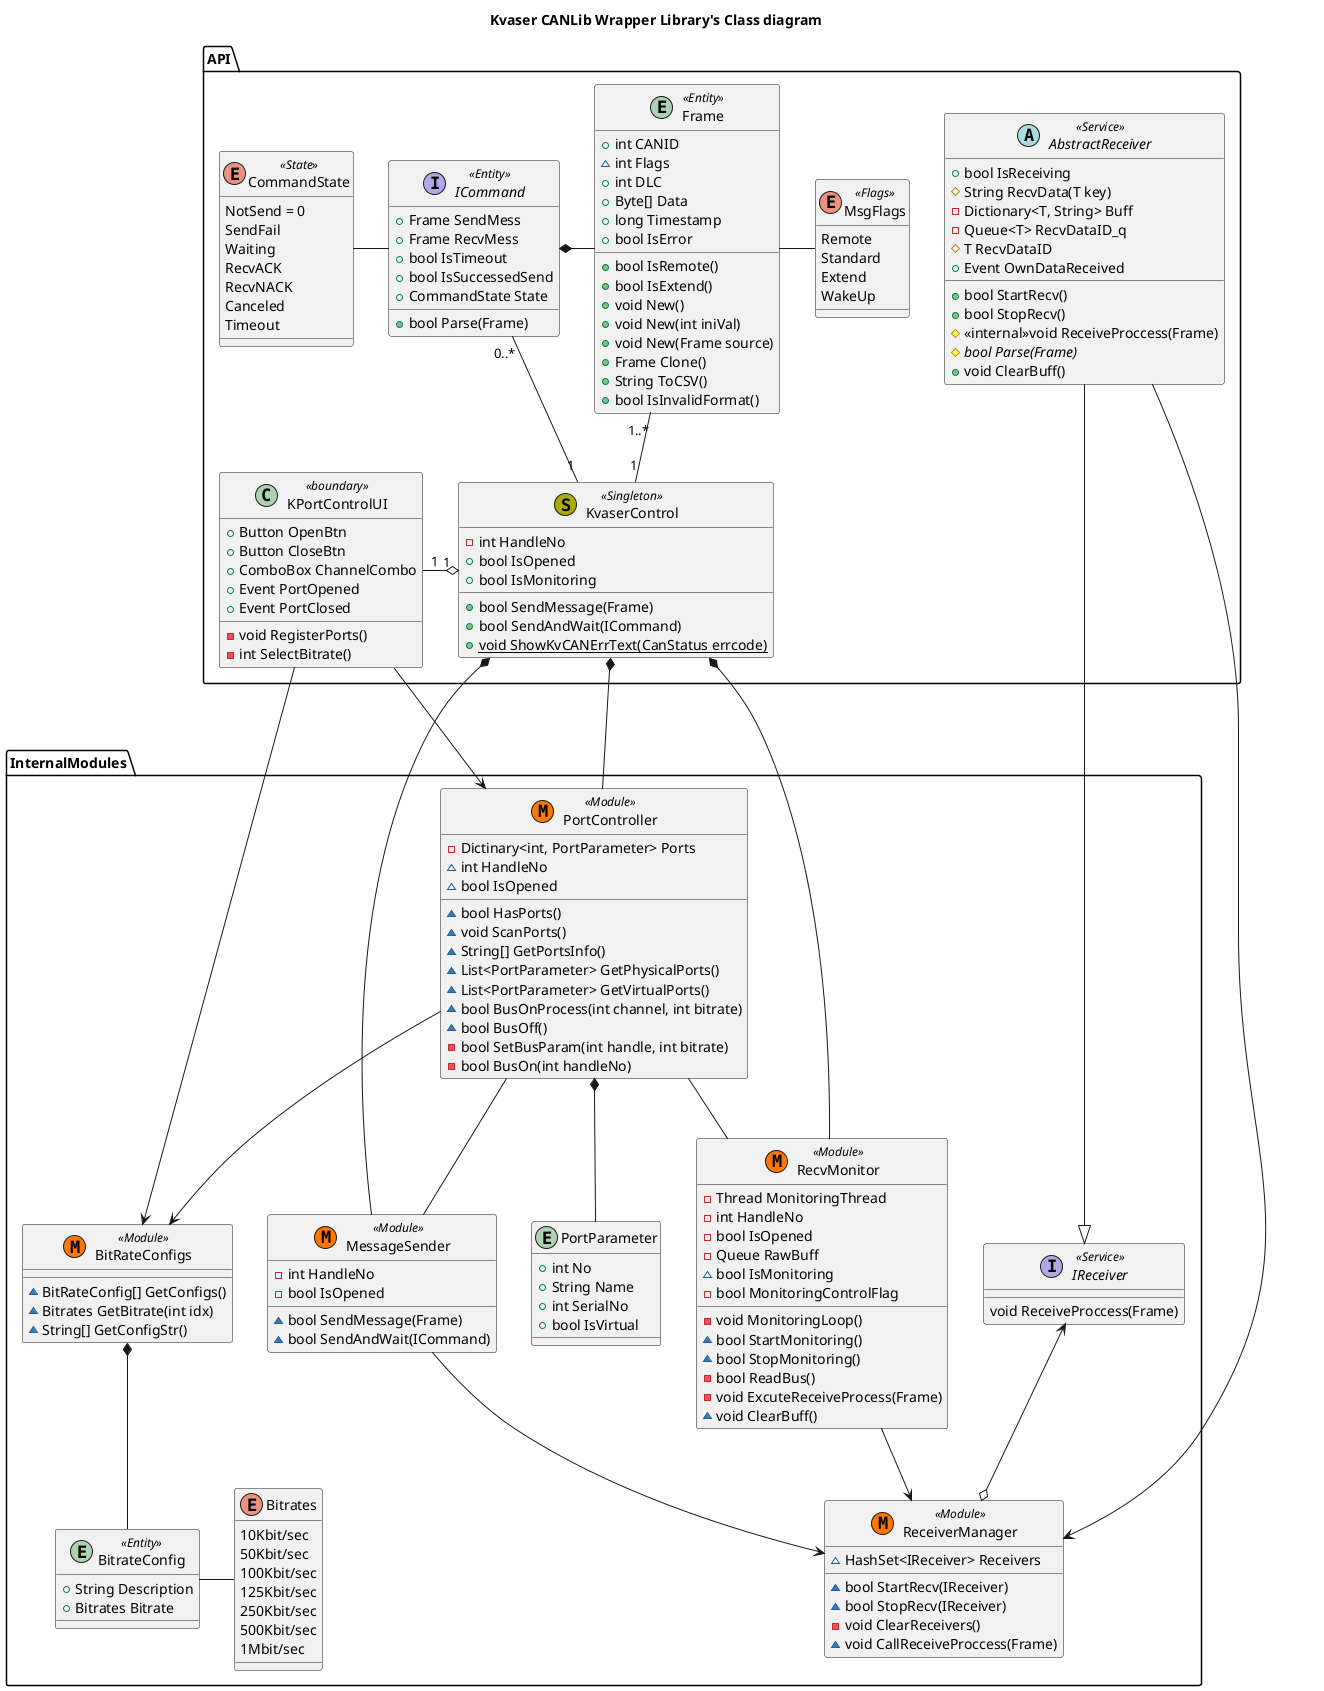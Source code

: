@startuml

title "Kvaser CANLib Wrapper Library's Class diagram"

package API{

    class KPortControlUI<<boundary>>{
        +Button OpenBtn
        +Button CloseBtn
        +ComboBox ChannelCombo
        -void RegisterPorts()
        -int SelectBitrate()
        +Event PortOpened
        +Event PortClosed
    }

    class KvaserControl<< (S, #AAAA00) Singleton>>{
        -int HandleNo
        +bool IsOpened
        +bool IsMonitoring
        
        +bool SendMessage(Frame)
        +bool SendAndWait(ICommand)
        +{static}void ShowKvCANErrText(CanStatus errcode)
    }

    entity Frame<<Entity>>{
        +int CANID
        ~int Flags
        +int DLC
        +Byte[] Data
        +long Timestamp
        +bool IsError
        +bool IsRemote()
        +bool IsExtend()
        +void New()
        +void New(int iniVal)
        +void New(Frame source)
        +Frame Clone()
        +String ToCSV()
        +bool IsInvalidFormat()
    }

    enum MsgFlags<<Flags>>{
        Remote
        Standard
        Extend
        WakeUp
    }

    abstract AbstractReceiver<<Service>>{
        +bool IsReceiving
        #{field}String RecvData(T key)
        -Dictionary<T, String> Buff
        -Queue<T> RecvDataID_q
        #T RecvDataID
        +Event OwnDataReceived
        +bool StartRecv()
        +bool StopRecv()
        #<<internal>>void ReceiveProccess(Frame)
        #{abstract}bool Parse(Frame)
        +void ClearBuff()
    }


    Interface ICommand<<Entity>>{
        +Frame SendMess
        +Frame RecvMess
        +bool IsTimeout
        +bool IsSuccessedSend
        +CommandState State
        +bool Parse(Frame)
    }

    Enum CommandState<<State>>{
        NotSend = 0
        SendFail
        Waiting
        RecvACK
        RecvNACK
        Canceled
        Timeout
    }

    KPortControlUI "1" -l-o "1" KvaserControl

    KvaserControl "1" -u- "0..*" ICommand
    KvaserControl "1" -l "1..*" Frame

    CommandState - ICommand
    Frame -* ICommand 
    Frame - MsgFlags 
}

package InternalModules{
    class BitRateConfigs<< (M, #FF7700) Module>>{
        ~BitRateConfig[] GetConfigs()
        ~Bitrates GetBitrate(int idx)
        ~String[] GetConfigStr()
    }

    entity BitrateConfig<<Entity>>{
        +String Description
        +Bitrates Bitrate
    }

    enum Bitrates{
        10Kbit/sec
        50Kbit/sec
        100Kbit/sec
        125Kbit/sec
        250Kbit/sec
        500Kbit/sec
        1Mbit/sec
    }

    class PortController<< (M, #FF7700) Module>>{
        -{field} Dictinary<int, PortParameter> Ports
        ~int HandleNo
        ~bool IsOpened
        ~bool HasPorts()
        ~void ScanPorts()
        ~String[] GetPortsInfo()
        ~List<PortParameter> GetPhysicalPorts()
        ~List<PortParameter> GetVirtualPorts()
        ~bool BusOnProcess(int channel, int bitrate)
        ~bool BusOff()
        -bool SetBusParam(int handle, int bitrate)
        -bool BusOn(int handleNo)
    }

    entity PortParameter{
        +int No
        +String Name
        +int SerialNo
        +bool IsVirtual
    }

    class RecvMonitor<< (M, #FF7700) Module>>{
        -Thread MonitoringThread
        -int HandleNo
        -bool IsOpened
        -Queue RawBuff
        ~bool IsMonitoring
        -bool MonitoringControlFlag
        -void MonitoringLoop()
        ~bool StartMonitoring()
        ~bool StopMonitoring()
        -bool ReadBus()
        -void ExcuteReceiveProcess(Frame)
        ~void ClearBuff()
    }

    class ReceiverManager<< (M, #FF7700) Module>>{
        ~HashSet<IReceiver> Receivers
        ~bool StartRecv(IReceiver)
        ~bool StopRecv(IReceiver)
        -void ClearReceivers()
        ~void CallReceiveProccess(Frame)
    }

        Interface IReceiver<<Service>>{
        void ReceiveProccess(Frame)
    }

    class MessageSender<< (M, #FF7700) Module>>{
        -int HandleNo
        -bool IsOpened
        ~bool SendMessage(Frame)
        ~bool SendAndWait(ICommand)
    }

    PortController -- RecvMonitor
    PortController -- MessageSender
    RecvMonitor --> ReceiverManager
    MessageSender --> ReceiverManager
    
    PortController *-- PortParameter
    PortController --> BitRateConfigs

    BitRateConfigs *-- BitrateConfig
    BitrateConfig - Bitrates

}


KPortControlUI ---> PortController
KPortControlUI ----> BitRateConfigs

KvaserControl *--- PortController
KvaserControl *--- RecvMonitor
KvaserControl *--- MessageSender

AbstractReceiver --|> IReceiver
IReceiver <--o ReceiverManager

AbstractReceiver ---> ReceiverManager

@enduml